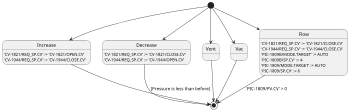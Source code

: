 @startuml
scale 350 width

!define openvlv(x) 'x##/REQ_SP.CV' := 'x##/OPEN.CV'
!define closevlv(x) 'x##/REQ_SP.CV' := 'x##/CLOSE.CV'
!define setmode(x,m) 'x##/MODE.TARGET' := m
!define setcontrol(x,sp) 'x##/SP.CV' := sp

!define val(x) 'x##/PV.CV'

!define n2 CV-1821
!define n2control PIC-1809
!define vent CV-1944
!define vcontrol PIC-1809B

!define var(x) @x@

[*] --> Increase
[*] --> Decrease
[*] --> Vent
[*] --> Vac
[*] --> Flow

state Increase {
    Increase: openvlv(n2)
    Increase: closevlv(vent)
}
Increase --> [*]

state Decrease {
   Decrease: closevlv(n2)
   Decrease: openvlv(vent)
}
Decrease --> [*] : [Pressure is less than before]

state Vent {
}
Vent --> [*]

state Vac {
}
Vac --> [*]

state Flow {
    Flow: closevlv(n2)
    Flow: closevlv(vent)
    Flow: setmode(vcontrol, AUTO)
    Flow: setcontrol(vcontrol, 4)
    Flow: setmode(n2control, AUTO)
    Flow: setcontrol(n2control, 6)
}
Flow --> [*] : val(n2control) > 0

@enduml